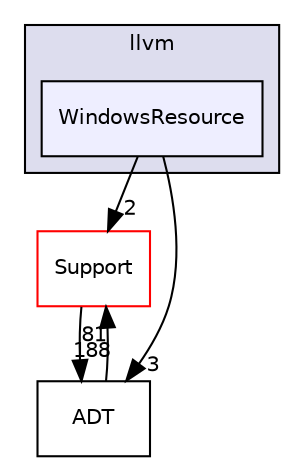 digraph "include/llvm/WindowsResource" {
  bgcolor=transparent;
  compound=true
  node [ fontsize="10", fontname="Helvetica"];
  edge [ labelfontsize="10", labelfontname="Helvetica"];
  subgraph clusterdir_dcde91663b8816e1e2311938ccd8f690 {
    graph [ bgcolor="#ddddee", pencolor="black", label="llvm" fontname="Helvetica", fontsize="10", URL="dir_dcde91663b8816e1e2311938ccd8f690.html"]
  dir_8843234b17d278b75430d393112d9672 [shape=box, label="WindowsResource", style="filled", fillcolor="#eeeeff", pencolor="black", URL="dir_8843234b17d278b75430d393112d9672.html"];
  }
  dir_ae1e398ac700924fa434b51c248a5531 [shape=box label="Support" color="red" URL="dir_ae1e398ac700924fa434b51c248a5531.html"];
  dir_32453792af2ba70c54e3ccae3a790d1b [shape=box label="ADT" URL="dir_32453792af2ba70c54e3ccae3a790d1b.html"];
  dir_8843234b17d278b75430d393112d9672->dir_ae1e398ac700924fa434b51c248a5531 [headlabel="2", labeldistance=1.5 headhref="dir_000318_000011.html"];
  dir_8843234b17d278b75430d393112d9672->dir_32453792af2ba70c54e3ccae3a790d1b [headlabel="3", labeldistance=1.5 headhref="dir_000318_000007.html"];
  dir_ae1e398ac700924fa434b51c248a5531->dir_32453792af2ba70c54e3ccae3a790d1b [headlabel="188", labeldistance=1.5 headhref="dir_000011_000007.html"];
  dir_32453792af2ba70c54e3ccae3a790d1b->dir_ae1e398ac700924fa434b51c248a5531 [headlabel="81", labeldistance=1.5 headhref="dir_000007_000011.html"];
}

